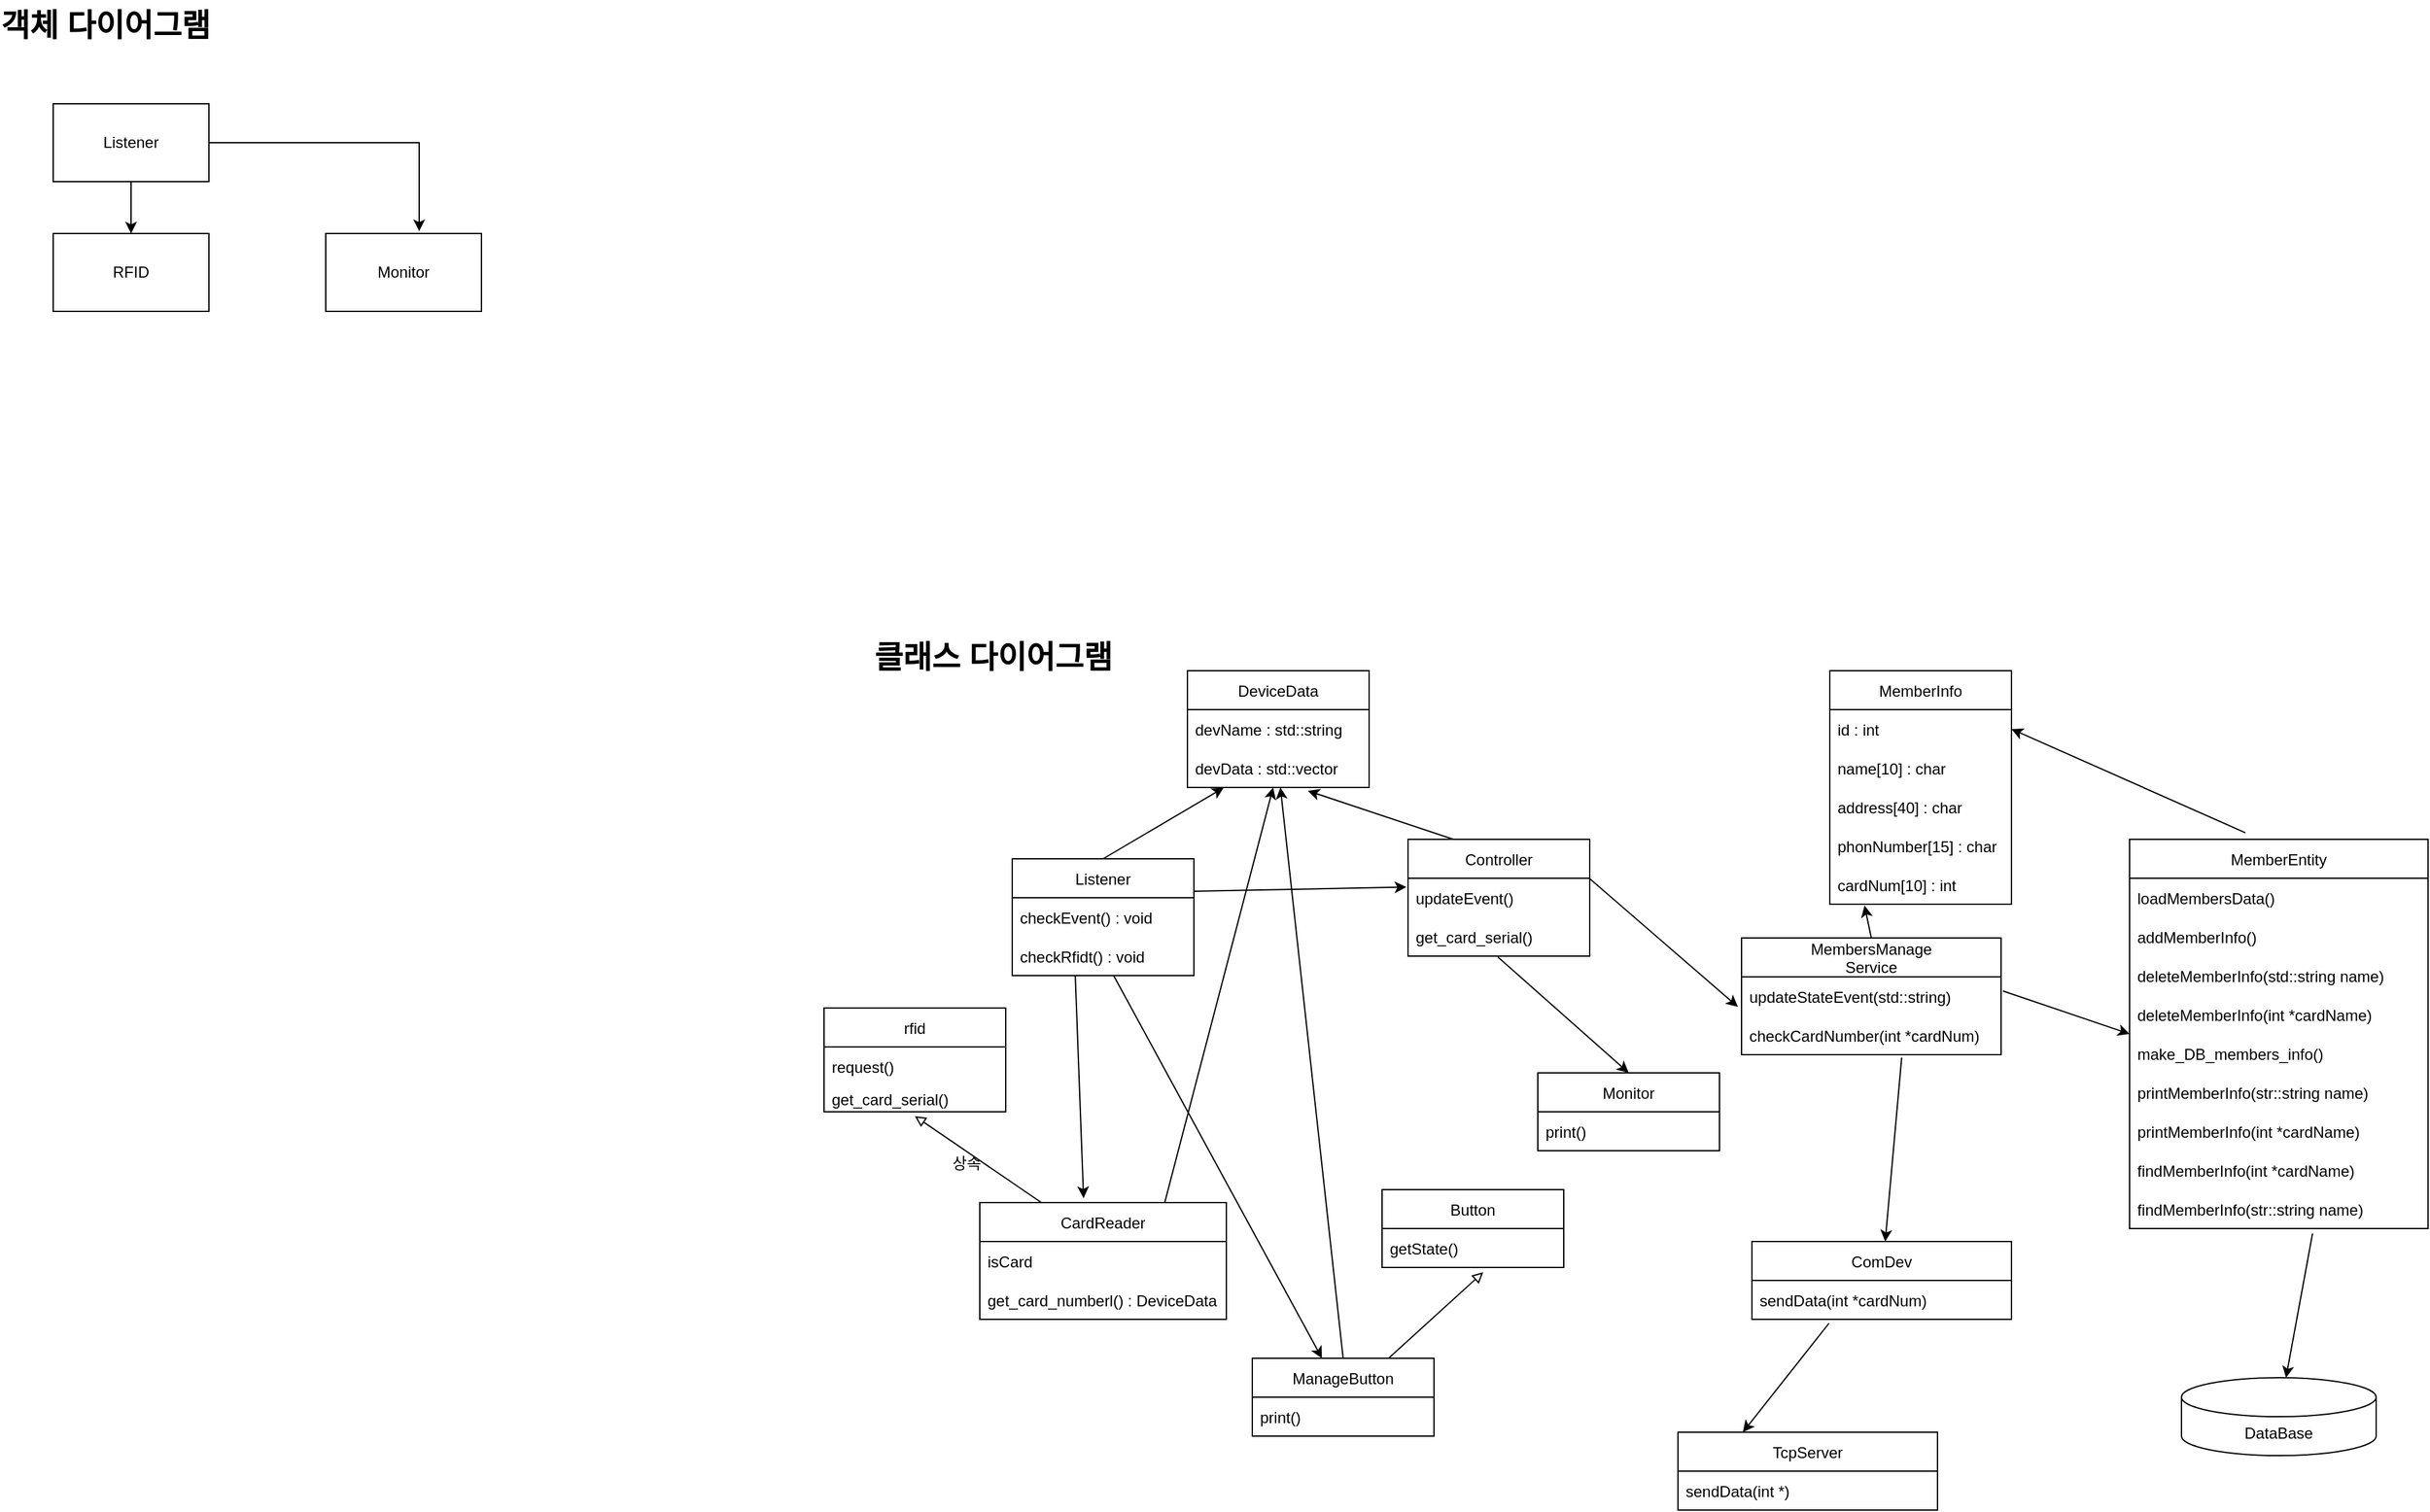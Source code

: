 <mxfile>
    <diagram id="y6Zlju1lAdBoqG-aDY1v" name="페이지-1">
        <mxGraphModel dx="1534" dy="809" grid="0" gridSize="10" guides="1" tooltips="1" connect="1" arrows="1" fold="1" page="0" pageScale="1" pageWidth="827" pageHeight="1169" background="none" math="0" shadow="0">
            <root>
                <mxCell id="0"/>
                <mxCell id="1" parent="0"/>
                <mxCell id="2" value="Listener" style="rounded=0;whiteSpace=wrap;html=1;" parent="1" vertex="1">
                    <mxGeometry x="-564" y="3" width="120" height="60" as="geometry"/>
                </mxCell>
                <mxCell id="3" value="RFID" style="rounded=0;whiteSpace=wrap;html=1;" parent="1" vertex="1">
                    <mxGeometry x="-564" y="103" width="120" height="60" as="geometry"/>
                </mxCell>
                <mxCell id="4" value="" style="endArrow=classic;html=1;exitX=0.5;exitY=1;exitDx=0;exitDy=0;entryX=0.5;entryY=0;entryDx=0;entryDy=0;" parent="1" source="2" target="3" edge="1">
                    <mxGeometry width="50" height="50" relative="1" as="geometry">
                        <mxPoint x="-294" y="53" as="sourcePoint"/>
                        <mxPoint x="-244" y="3" as="targetPoint"/>
                    </mxGeometry>
                </mxCell>
                <mxCell id="5" value="Monitor" style="rounded=0;whiteSpace=wrap;html=1;" parent="1" vertex="1">
                    <mxGeometry x="-354" y="103" width="120" height="60" as="geometry"/>
                </mxCell>
                <mxCell id="6" value="" style="endArrow=classic;html=1;exitX=1;exitY=0.5;exitDx=0;exitDy=0;entryX=0.6;entryY=-0.03;entryDx=0;entryDy=0;entryPerimeter=0;rounded=0;" parent="1" source="2" target="5" edge="1">
                    <mxGeometry width="50" height="50" relative="1" as="geometry">
                        <mxPoint x="-294" y="53" as="sourcePoint"/>
                        <mxPoint x="-244" y="3" as="targetPoint"/>
                        <Array as="points">
                            <mxPoint x="-282" y="33"/>
                        </Array>
                    </mxGeometry>
                </mxCell>
                <mxCell id="40" style="edgeStyle=none;html=1;exitX=0.5;exitY=0;exitDx=0;exitDy=0;entryX=0.2;entryY=1.007;entryDx=0;entryDy=0;entryPerimeter=0;endArrow=classic;endFill=1;" parent="1" source="8" target="33" edge="1">
                    <mxGeometry relative="1" as="geometry"/>
                </mxCell>
                <mxCell id="8" value="Listener" style="swimlane;fontStyle=0;childLayout=stackLayout;horizontal=1;startSize=30;horizontalStack=0;resizeParent=1;resizeParentMax=0;resizeLast=0;collapsible=1;marginBottom=0;" parent="1" vertex="1">
                    <mxGeometry x="175" y="585" width="140" height="90" as="geometry"/>
                </mxCell>
                <mxCell id="9" value="checkEvent() : void" style="text;strokeColor=none;fillColor=none;align=left;verticalAlign=middle;spacingLeft=4;spacingRight=4;overflow=hidden;points=[[0,0.5],[1,0.5]];portConstraint=eastwest;rotatable=0;" parent="8" vertex="1">
                    <mxGeometry y="30" width="140" height="30" as="geometry"/>
                </mxCell>
                <mxCell id="83" value="checkRfidt() : void" style="text;strokeColor=none;fillColor=none;align=left;verticalAlign=middle;spacingLeft=4;spacingRight=4;overflow=hidden;points=[[0,0.5],[1,0.5]];portConstraint=eastwest;rotatable=0;" parent="8" vertex="1">
                    <mxGeometry y="60" width="140" height="30" as="geometry"/>
                </mxCell>
                <mxCell id="12" value="rfid" style="swimlane;fontStyle=0;childLayout=stackLayout;horizontal=1;startSize=30;horizontalStack=0;resizeParent=1;resizeParentMax=0;resizeLast=0;collapsible=1;marginBottom=0;" parent="1" vertex="1">
                    <mxGeometry x="30" y="700" width="140" height="80" as="geometry">
                        <mxRectangle x="220" width="50" height="30" as="alternateBounds"/>
                    </mxGeometry>
                </mxCell>
                <mxCell id="13" value="request()" style="text;strokeColor=none;fillColor=none;align=left;verticalAlign=middle;spacingLeft=4;spacingRight=4;overflow=hidden;points=[[0,0.5],[1,0.5]];portConstraint=eastwest;rotatable=0;" parent="12" vertex="1">
                    <mxGeometry y="30" width="140" height="30" as="geometry"/>
                </mxCell>
                <mxCell id="14" value="get_card_serial()" style="text;strokeColor=none;fillColor=none;align=left;verticalAlign=middle;spacingLeft=4;spacingRight=4;overflow=hidden;points=[[0,0.5],[1,0.5]];portConstraint=eastwest;rotatable=0;" parent="12" vertex="1">
                    <mxGeometry y="60" width="140" height="20" as="geometry"/>
                </mxCell>
                <mxCell id="16" value="Monitor" style="swimlane;fontStyle=0;childLayout=stackLayout;horizontal=1;startSize=30;horizontalStack=0;resizeParent=1;resizeParentMax=0;resizeLast=0;collapsible=1;marginBottom=0;" parent="1" vertex="1">
                    <mxGeometry x="580" y="750" width="140" height="60" as="geometry"/>
                </mxCell>
                <mxCell id="17" value="print()" style="text;strokeColor=none;fillColor=none;align=left;verticalAlign=middle;spacingLeft=4;spacingRight=4;overflow=hidden;points=[[0,0.5],[1,0.5]];portConstraint=eastwest;rotatable=0;" parent="16" vertex="1">
                    <mxGeometry y="30" width="140" height="30" as="geometry"/>
                </mxCell>
                <mxCell id="21" value="" style="endArrow=classic;html=1;exitX=1;exitY=0.5;exitDx=0;exitDy=0;rounded=0;entryX=-0.009;entryY=0.227;entryDx=0;entryDy=0;entryPerimeter=0;" parent="1" target="28" edge="1">
                    <mxGeometry width="50" height="50" relative="1" as="geometry">
                        <mxPoint x="315" y="610" as="sourcePoint"/>
                        <mxPoint x="465" y="610" as="targetPoint"/>
                        <Array as="points"/>
                    </mxGeometry>
                </mxCell>
                <mxCell id="25" value="객체 다이어그램" style="text;strokeColor=none;fillColor=none;html=1;fontSize=24;fontStyle=1;verticalAlign=middle;align=center;" parent="1" vertex="1">
                    <mxGeometry x="-574" y="-77" width="100" height="40" as="geometry"/>
                </mxCell>
                <mxCell id="26" value="클래스 다이어그램" style="text;strokeColor=none;fillColor=none;html=1;fontSize=24;fontStyle=1;verticalAlign=middle;align=center;" parent="1" vertex="1">
                    <mxGeometry x="110" y="410" width="100" height="40" as="geometry"/>
                </mxCell>
                <mxCell id="41" style="edgeStyle=none;html=1;exitX=0.25;exitY=0;exitDx=0;exitDy=0;entryX=0.663;entryY=1.087;entryDx=0;entryDy=0;entryPerimeter=0;endArrow=classic;endFill=1;" parent="1" source="27" target="33" edge="1">
                    <mxGeometry relative="1" as="geometry"/>
                </mxCell>
                <mxCell id="59" style="edgeStyle=none;html=1;exitX=0.75;exitY=0;exitDx=0;exitDy=0;entryX=-0.014;entryY=0.771;entryDx=0;entryDy=0;entryPerimeter=0;" parent="1" source="27" target="52" edge="1">
                    <mxGeometry relative="1" as="geometry"/>
                </mxCell>
                <mxCell id="27" value="Controller" style="swimlane;fontStyle=0;childLayout=stackLayout;horizontal=1;startSize=30;horizontalStack=0;resizeParent=1;resizeParentMax=0;resizeLast=0;collapsible=1;marginBottom=0;" parent="1" vertex="1">
                    <mxGeometry x="480" y="570" width="140" height="90" as="geometry">
                        <mxRectangle x="220" width="50" height="30" as="alternateBounds"/>
                    </mxGeometry>
                </mxCell>
                <mxCell id="28" value="updateEvent()" style="text;strokeColor=none;fillColor=none;align=left;verticalAlign=middle;spacingLeft=4;spacingRight=4;overflow=hidden;points=[[0,0.5],[1,0.5]];portConstraint=eastwest;rotatable=0;" parent="27" vertex="1">
                    <mxGeometry y="30" width="140" height="30" as="geometry"/>
                </mxCell>
                <mxCell id="29" value="get_card_serial()" style="text;strokeColor=none;fillColor=none;align=left;verticalAlign=middle;spacingLeft=4;spacingRight=4;overflow=hidden;points=[[0,0.5],[1,0.5]];portConstraint=eastwest;rotatable=0;" parent="27" vertex="1">
                    <mxGeometry y="60" width="140" height="30" as="geometry"/>
                </mxCell>
                <mxCell id="30" value="" style="endArrow=classic;html=1;exitX=0.494;exitY=1.02;exitDx=0;exitDy=0;exitPerimeter=0;entryX=0.5;entryY=0;entryDx=0;entryDy=0;" parent="1" source="29" target="16" edge="1">
                    <mxGeometry width="50" height="50" relative="1" as="geometry">
                        <mxPoint x="460" y="785" as="sourcePoint"/>
                        <mxPoint x="510" y="735" as="targetPoint"/>
                    </mxGeometry>
                </mxCell>
                <mxCell id="31" value="DeviceData" style="swimlane;fontStyle=0;childLayout=stackLayout;horizontal=1;startSize=30;horizontalStack=0;resizeParent=1;resizeParentMax=0;resizeLast=0;collapsible=1;marginBottom=0;" parent="1" vertex="1">
                    <mxGeometry x="310" y="440" width="140" height="90" as="geometry">
                        <mxRectangle x="220" width="50" height="30" as="alternateBounds"/>
                    </mxGeometry>
                </mxCell>
                <mxCell id="32" value="devName : std::string" style="text;strokeColor=none;fillColor=none;align=left;verticalAlign=middle;spacingLeft=4;spacingRight=4;overflow=hidden;points=[[0,0.5],[1,0.5]];portConstraint=eastwest;rotatable=0;" parent="31" vertex="1">
                    <mxGeometry y="30" width="140" height="30" as="geometry"/>
                </mxCell>
                <mxCell id="33" value="devData : std::vector" style="text;strokeColor=none;fillColor=none;align=left;verticalAlign=middle;spacingLeft=4;spacingRight=4;overflow=hidden;points=[[0,0.5],[1,0.5]];portConstraint=eastwest;rotatable=0;" parent="31" vertex="1">
                    <mxGeometry y="60" width="140" height="30" as="geometry"/>
                </mxCell>
                <mxCell id="37" style="edgeStyle=none;html=1;exitX=0.25;exitY=0;exitDx=0;exitDy=0;entryX=0.5;entryY=1.167;entryDx=0;entryDy=0;entryPerimeter=0;endArrow=block;endFill=0;" parent="1" source="34" target="14" edge="1">
                    <mxGeometry relative="1" as="geometry"/>
                </mxCell>
                <mxCell id="39" style="edgeStyle=none;html=1;exitX=0.347;exitY=1;exitDx=0;exitDy=0;endArrow=classic;endFill=1;exitPerimeter=0;entryX=0.421;entryY=-0.038;entryDx=0;entryDy=0;entryPerimeter=0;" parent="1" source="83" target="34" edge="1">
                    <mxGeometry relative="1" as="geometry">
                        <mxPoint x="290" y="810" as="targetPoint"/>
                    </mxGeometry>
                </mxCell>
                <mxCell id="42" style="edgeStyle=none;html=1;exitX=0.75;exitY=0;exitDx=0;exitDy=0;endArrow=classic;endFill=1;" parent="1" source="34" target="33" edge="1">
                    <mxGeometry relative="1" as="geometry"/>
                </mxCell>
                <mxCell id="34" value="CardReader" style="swimlane;fontStyle=0;childLayout=stackLayout;horizontal=1;startSize=30;horizontalStack=0;resizeParent=1;resizeParentMax=0;resizeLast=0;collapsible=1;marginBottom=0;" parent="1" vertex="1">
                    <mxGeometry x="150" y="850" width="190" height="90" as="geometry">
                        <mxRectangle x="220" width="50" height="30" as="alternateBounds"/>
                    </mxGeometry>
                </mxCell>
                <mxCell id="35" value="isCard" style="text;strokeColor=none;fillColor=none;align=left;verticalAlign=middle;spacingLeft=4;spacingRight=4;overflow=hidden;points=[[0,0.5],[1,0.5]];portConstraint=eastwest;rotatable=0;" parent="34" vertex="1">
                    <mxGeometry y="30" width="190" height="30" as="geometry"/>
                </mxCell>
                <mxCell id="36" value="get_card_numberl() : DeviceData" style="text;strokeColor=none;fillColor=none;align=left;verticalAlign=middle;spacingLeft=4;spacingRight=4;overflow=hidden;points=[[0,0.5],[1,0.5]];portConstraint=eastwest;rotatable=0;" parent="34" vertex="1">
                    <mxGeometry y="60" width="190" height="30" as="geometry"/>
                </mxCell>
                <mxCell id="38" value="상속" style="text;html=1;strokeColor=none;fillColor=none;align=center;verticalAlign=middle;whiteSpace=wrap;rounded=0;" parent="1" vertex="1">
                    <mxGeometry x="110" y="805" width="60" height="30" as="geometry"/>
                </mxCell>
                <mxCell id="54" style="edgeStyle=none;html=1;exitX=0.388;exitY=-0.017;exitDx=0;exitDy=0;exitPerimeter=0;entryX=1;entryY=0.5;entryDx=0;entryDy=0;" parent="1" source="55" target="46" edge="1">
                    <mxGeometry relative="1" as="geometry"/>
                </mxCell>
                <mxCell id="43" value="DataBase" style="shape=cylinder3;whiteSpace=wrap;html=1;boundedLbl=1;backgroundOutline=1;size=15;" parent="1" vertex="1">
                    <mxGeometry x="1076" y="985" width="150" height="60" as="geometry"/>
                </mxCell>
                <mxCell id="45" value="MemberInfo" style="swimlane;fontStyle=0;childLayout=stackLayout;horizontal=1;startSize=30;horizontalStack=0;resizeParent=1;resizeParentMax=0;resizeLast=0;collapsible=1;marginBottom=0;" parent="1" vertex="1">
                    <mxGeometry x="805" y="440" width="140" height="180" as="geometry">
                        <mxRectangle x="220" width="50" height="30" as="alternateBounds"/>
                    </mxGeometry>
                </mxCell>
                <mxCell id="46" value="id : int" style="text;strokeColor=none;fillColor=none;align=left;verticalAlign=middle;spacingLeft=4;spacingRight=4;overflow=hidden;points=[[0,0.5],[1,0.5]];portConstraint=eastwest;rotatable=0;" parent="45" vertex="1">
                    <mxGeometry y="30" width="140" height="30" as="geometry"/>
                </mxCell>
                <mxCell id="48" value="name[10] : char" style="text;strokeColor=none;fillColor=none;align=left;verticalAlign=middle;spacingLeft=4;spacingRight=4;overflow=hidden;points=[[0,0.5],[1,0.5]];portConstraint=eastwest;rotatable=0;" parent="45" vertex="1">
                    <mxGeometry y="60" width="140" height="30" as="geometry"/>
                </mxCell>
                <mxCell id="47" value="address[40] : char" style="text;strokeColor=none;fillColor=none;align=left;verticalAlign=middle;spacingLeft=4;spacingRight=4;overflow=hidden;points=[[0,0.5],[1,0.5]];portConstraint=eastwest;rotatable=0;" parent="45" vertex="1">
                    <mxGeometry y="90" width="140" height="30" as="geometry"/>
                </mxCell>
                <mxCell id="49" value="phonNumber[15] : char" style="text;strokeColor=none;fillColor=none;align=left;verticalAlign=middle;spacingLeft=4;spacingRight=4;overflow=hidden;points=[[0,0.5],[1,0.5]];portConstraint=eastwest;rotatable=0;" parent="45" vertex="1">
                    <mxGeometry y="120" width="140" height="30" as="geometry"/>
                </mxCell>
                <mxCell id="50" value="cardNum[10] : int" style="text;strokeColor=none;fillColor=none;align=left;verticalAlign=middle;spacingLeft=4;spacingRight=4;overflow=hidden;points=[[0,0.5],[1,0.5]];portConstraint=eastwest;rotatable=0;" parent="45" vertex="1">
                    <mxGeometry y="150" width="140" height="30" as="geometry"/>
                </mxCell>
                <mxCell id="57" style="edgeStyle=none;html=1;exitX=0.5;exitY=0;exitDx=0;exitDy=0;entryX=0.191;entryY=1.033;entryDx=0;entryDy=0;entryPerimeter=0;" parent="1" source="51" target="50" edge="1">
                    <mxGeometry relative="1" as="geometry"/>
                </mxCell>
                <mxCell id="60" style="edgeStyle=none;html=1;entryX=0;entryY=0.5;entryDx=0;entryDy=0;exitX=1.007;exitY=0.363;exitDx=0;exitDy=0;exitPerimeter=0;" parent="1" source="52" target="55" edge="1">
                    <mxGeometry relative="1" as="geometry">
                        <mxPoint x="750" y="400" as="sourcePoint"/>
                    </mxGeometry>
                </mxCell>
                <mxCell id="87" style="edgeStyle=none;html=1;exitX=0.617;exitY=1.073;exitDx=0;exitDy=0;exitPerimeter=0;" edge="1" parent="1" source="77" target="84">
                    <mxGeometry relative="1" as="geometry"/>
                </mxCell>
                <mxCell id="51" value="MembersManage&#10;Service" style="swimlane;fontStyle=0;childLayout=stackLayout;horizontal=1;startSize=30;horizontalStack=0;resizeParent=1;resizeParentMax=0;resizeLast=0;collapsible=1;marginBottom=0;" parent="1" vertex="1">
                    <mxGeometry x="737" y="646" width="200" height="90" as="geometry">
                        <mxRectangle x="220" width="50" height="30" as="alternateBounds"/>
                    </mxGeometry>
                </mxCell>
                <mxCell id="52" value="updateStateEvent(std::string)" style="text;strokeColor=none;fillColor=none;align=left;verticalAlign=middle;spacingLeft=4;spacingRight=4;overflow=hidden;points=[[0,0.5],[1,0.5]];portConstraint=eastwest;rotatable=0;" parent="51" vertex="1">
                    <mxGeometry y="30" width="200" height="30" as="geometry"/>
                </mxCell>
                <mxCell id="77" value="checkCardNumber(int *cardNum)" style="text;strokeColor=none;fillColor=none;align=left;verticalAlign=middle;spacingLeft=4;spacingRight=4;overflow=hidden;points=[[0,0.5],[1,0.5]];portConstraint=eastwest;rotatable=0;" parent="51" vertex="1">
                    <mxGeometry y="60" width="200" height="30" as="geometry"/>
                </mxCell>
                <mxCell id="55" value="MemberEntity" style="swimlane;fontStyle=0;childLayout=stackLayout;horizontal=1;startSize=30;horizontalStack=0;resizeParent=1;resizeParentMax=0;resizeLast=0;collapsible=1;marginBottom=0;" parent="1" vertex="1">
                    <mxGeometry x="1036" y="570" width="230" height="300" as="geometry">
                        <mxRectangle x="220" width="50" height="30" as="alternateBounds"/>
                    </mxGeometry>
                </mxCell>
                <mxCell id="56" value="loadMembersData()" style="text;strokeColor=none;fillColor=none;align=left;verticalAlign=middle;spacingLeft=4;spacingRight=4;overflow=hidden;points=[[0,0.5],[1,0.5]];portConstraint=eastwest;rotatable=0;" parent="55" vertex="1">
                    <mxGeometry y="30" width="230" height="30" as="geometry"/>
                </mxCell>
                <mxCell id="63" value="addMemberInfo()" style="text;strokeColor=none;fillColor=none;align=left;verticalAlign=middle;spacingLeft=4;spacingRight=4;overflow=hidden;points=[[0,0.5],[1,0.5]];portConstraint=eastwest;rotatable=0;" parent="55" vertex="1">
                    <mxGeometry y="60" width="230" height="30" as="geometry"/>
                </mxCell>
                <mxCell id="65" value="deleteMemberInfo(std::string name)" style="text;strokeColor=none;fillColor=none;align=left;verticalAlign=middle;spacingLeft=4;spacingRight=4;overflow=hidden;points=[[0,0.5],[1,0.5]];portConstraint=eastwest;rotatable=0;" parent="55" vertex="1">
                    <mxGeometry y="90" width="230" height="30" as="geometry"/>
                </mxCell>
                <mxCell id="72" value="deleteMemberInfo(int *cardName)" style="text;strokeColor=none;fillColor=none;align=left;verticalAlign=middle;spacingLeft=4;spacingRight=4;overflow=hidden;points=[[0,0.5],[1,0.5]];portConstraint=eastwest;rotatable=0;" parent="55" vertex="1">
                    <mxGeometry y="120" width="230" height="30" as="geometry"/>
                </mxCell>
                <mxCell id="64" value="make_DB_members_info()" style="text;strokeColor=none;fillColor=none;align=left;verticalAlign=middle;spacingLeft=4;spacingRight=4;overflow=hidden;points=[[0,0.5],[1,0.5]];portConstraint=eastwest;rotatable=0;" parent="55" vertex="1">
                    <mxGeometry y="150" width="230" height="30" as="geometry"/>
                </mxCell>
                <mxCell id="66" value="printMemberInfo(str::string name)" style="text;strokeColor=none;fillColor=none;align=left;verticalAlign=middle;spacingLeft=4;spacingRight=4;overflow=hidden;points=[[0,0.5],[1,0.5]];portConstraint=eastwest;rotatable=0;" parent="55" vertex="1">
                    <mxGeometry y="180" width="230" height="30" as="geometry"/>
                </mxCell>
                <mxCell id="69" value="printMemberInfo(int *cardName)" style="text;strokeColor=none;fillColor=none;align=left;verticalAlign=middle;spacingLeft=4;spacingRight=4;overflow=hidden;points=[[0,0.5],[1,0.5]];portConstraint=eastwest;rotatable=0;" parent="55" vertex="1">
                    <mxGeometry y="210" width="230" height="30" as="geometry"/>
                </mxCell>
                <mxCell id="68" value="findMemberInfo(int *cardName)" style="text;strokeColor=none;fillColor=none;align=left;verticalAlign=middle;spacingLeft=4;spacingRight=4;overflow=hidden;points=[[0,0.5],[1,0.5]];portConstraint=eastwest;rotatable=0;" parent="55" vertex="1">
                    <mxGeometry y="240" width="230" height="30" as="geometry"/>
                </mxCell>
                <mxCell id="67" value="findMemberInfo(str::string name)" style="text;strokeColor=none;fillColor=none;align=left;verticalAlign=middle;spacingLeft=4;spacingRight=4;overflow=hidden;points=[[0,0.5],[1,0.5]];portConstraint=eastwest;rotatable=0;" parent="55" vertex="1">
                    <mxGeometry y="270" width="230" height="30" as="geometry"/>
                </mxCell>
                <mxCell id="58" style="edgeStyle=none;html=1;exitX=0.613;exitY=1.127;exitDx=0;exitDy=0;exitPerimeter=0;" parent="1" source="67" target="43" edge="1">
                    <mxGeometry relative="1" as="geometry"/>
                </mxCell>
                <mxCell id="82" style="edgeStyle=none;html=1;exitX=0.5;exitY=0;exitDx=0;exitDy=0;" parent="1" source="61" target="33" edge="1">
                    <mxGeometry relative="1" as="geometry"/>
                </mxCell>
                <mxCell id="61" value="ManageButton" style="swimlane;fontStyle=0;childLayout=stackLayout;horizontal=1;startSize=30;horizontalStack=0;resizeParent=1;resizeParentMax=0;resizeLast=0;collapsible=1;marginBottom=0;" parent="1" vertex="1">
                    <mxGeometry x="360" y="970" width="140" height="60" as="geometry"/>
                </mxCell>
                <mxCell id="62" value="print()" style="text;strokeColor=none;fillColor=none;align=left;verticalAlign=middle;spacingLeft=4;spacingRight=4;overflow=hidden;points=[[0,0.5],[1,0.5]];portConstraint=eastwest;rotatable=0;" parent="61" vertex="1">
                    <mxGeometry y="30" width="140" height="30" as="geometry"/>
                </mxCell>
                <mxCell id="78" value="" style="endArrow=classic;html=1;" parent="1" source="83" target="61" edge="1">
                    <mxGeometry width="50" height="50" relative="1" as="geometry">
                        <mxPoint x="400" y="820" as="sourcePoint"/>
                        <mxPoint x="450" y="770" as="targetPoint"/>
                    </mxGeometry>
                </mxCell>
                <mxCell id="79" style="edgeStyle=none;html=1;exitX=0.75;exitY=0;exitDx=0;exitDy=0;endArrow=block;endFill=0;entryX=0.557;entryY=1.12;entryDx=0;entryDy=0;entryPerimeter=0;" parent="1" source="61" target="81" edge="1">
                    <mxGeometry relative="1" as="geometry">
                        <mxPoint x="490" y="853.33" as="sourcePoint"/>
                        <mxPoint x="420" y="760" as="targetPoint"/>
                    </mxGeometry>
                </mxCell>
                <mxCell id="80" value="Button" style="swimlane;fontStyle=0;childLayout=stackLayout;horizontal=1;startSize=30;horizontalStack=0;resizeParent=1;resizeParentMax=0;resizeLast=0;collapsible=1;marginBottom=0;" parent="1" vertex="1">
                    <mxGeometry x="460" y="840" width="140" height="60" as="geometry"/>
                </mxCell>
                <mxCell id="81" value="getState()" style="text;strokeColor=none;fillColor=none;align=left;verticalAlign=middle;spacingLeft=4;spacingRight=4;overflow=hidden;points=[[0,0.5],[1,0.5]];portConstraint=eastwest;rotatable=0;" parent="80" vertex="1">
                    <mxGeometry y="30" width="140" height="30" as="geometry"/>
                </mxCell>
                <mxCell id="91" style="edgeStyle=none;html=1;exitX=0.297;exitY=1.1;exitDx=0;exitDy=0;exitPerimeter=0;entryX=0.25;entryY=0;entryDx=0;entryDy=0;" edge="1" parent="1" source="85" target="88">
                    <mxGeometry relative="1" as="geometry">
                        <mxPoint x="820" y="1039.8" as="targetPoint"/>
                        <mxPoint x="844.2" y="954.01" as="sourcePoint"/>
                    </mxGeometry>
                </mxCell>
                <mxCell id="84" value="ComDev" style="swimlane;fontStyle=0;childLayout=stackLayout;horizontal=1;startSize=30;horizontalStack=0;resizeParent=1;resizeParentMax=0;resizeLast=0;collapsible=1;marginBottom=0;" vertex="1" parent="1">
                    <mxGeometry x="745" y="880" width="200" height="60" as="geometry">
                        <mxRectangle x="220" width="50" height="30" as="alternateBounds"/>
                    </mxGeometry>
                </mxCell>
                <mxCell id="85" value="sendData(int *cardNum)" style="text;strokeColor=none;fillColor=none;align=left;verticalAlign=middle;spacingLeft=4;spacingRight=4;overflow=hidden;points=[[0,0.5],[1,0.5]];portConstraint=eastwest;rotatable=0;" vertex="1" parent="84">
                    <mxGeometry y="30" width="200" height="30" as="geometry"/>
                </mxCell>
                <mxCell id="88" value="TcpServer" style="swimlane;fontStyle=0;childLayout=stackLayout;horizontal=1;startSize=30;horizontalStack=0;resizeParent=1;resizeParentMax=0;resizeLast=0;collapsible=1;marginBottom=0;" vertex="1" parent="1">
                    <mxGeometry x="688" y="1027" width="200" height="60" as="geometry">
                        <mxRectangle x="220" width="50" height="30" as="alternateBounds"/>
                    </mxGeometry>
                </mxCell>
                <mxCell id="89" value="sendData(int *)" style="text;strokeColor=none;fillColor=none;align=left;verticalAlign=middle;spacingLeft=4;spacingRight=4;overflow=hidden;points=[[0,0.5],[1,0.5]];portConstraint=eastwest;rotatable=0;" vertex="1" parent="88">
                    <mxGeometry y="30" width="200" height="30" as="geometry"/>
                </mxCell>
            </root>
        </mxGraphModel>
    </diagram>
</mxfile>